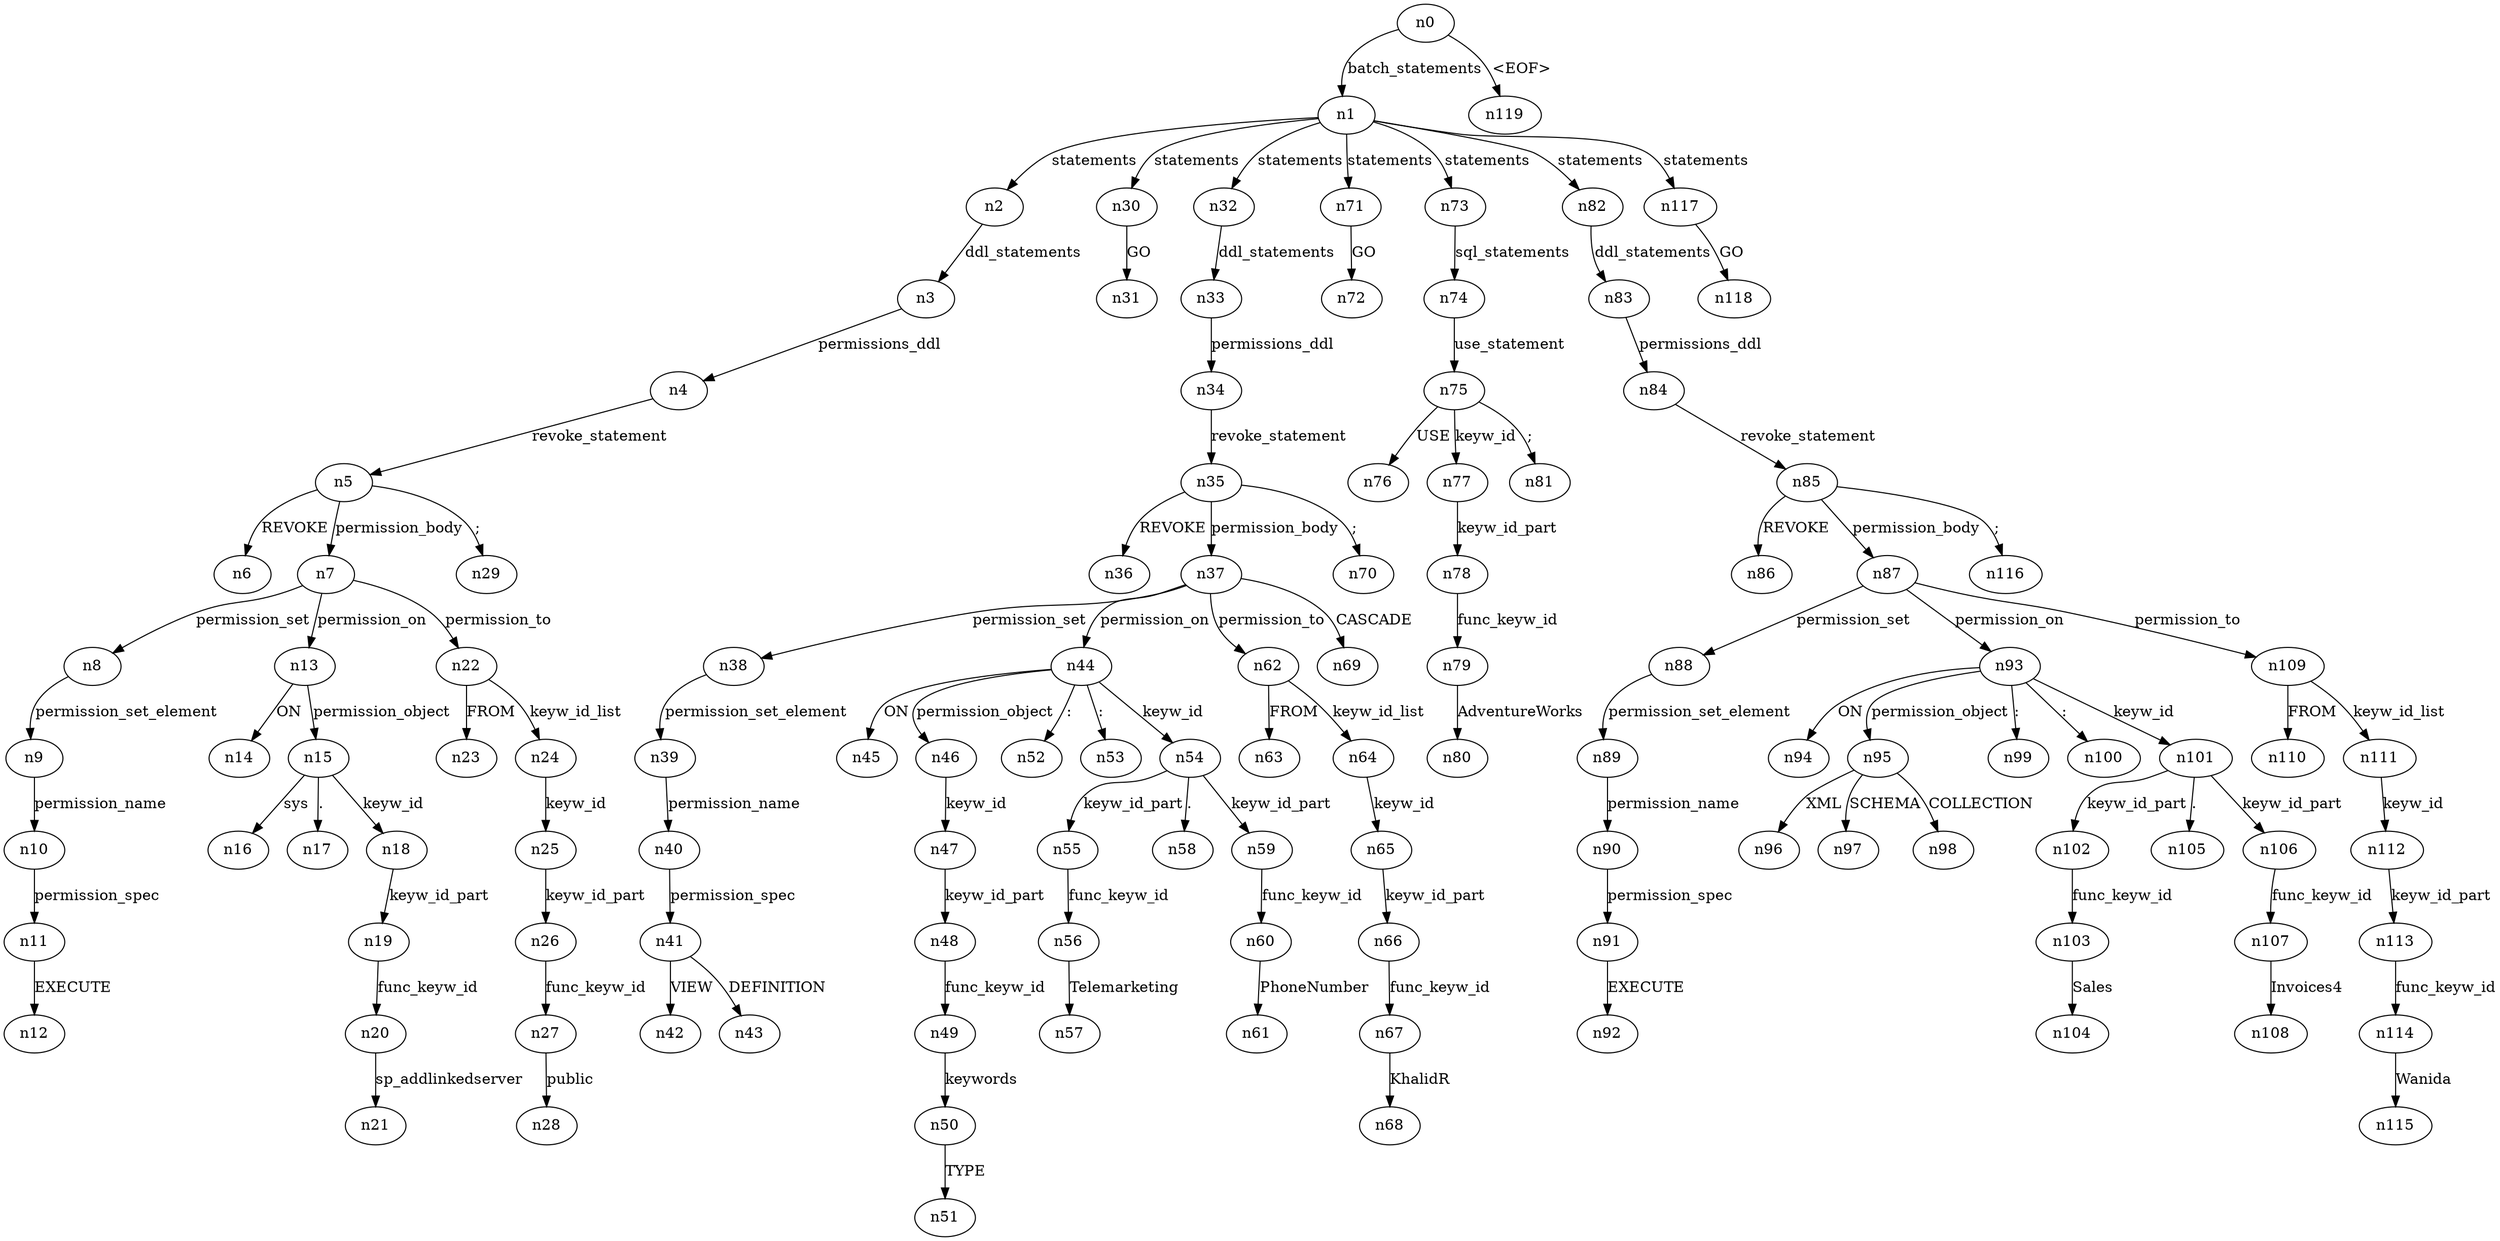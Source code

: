 digraph ParseTree {
  n0 -> n1 [label="batch_statements"];
  n1 -> n2 [label="statements"];
  n2 -> n3 [label="ddl_statements"];
  n3 -> n4 [label="permissions_ddl"];
  n4 -> n5 [label="revoke_statement"];
  n5 -> n6 [label="REVOKE"];
  n5 -> n7 [label="permission_body"];
  n7 -> n8 [label="permission_set"];
  n8 -> n9 [label="permission_set_element"];
  n9 -> n10 [label="permission_name"];
  n10 -> n11 [label="permission_spec"];
  n11 -> n12 [label="EXECUTE"];
  n7 -> n13 [label="permission_on"];
  n13 -> n14 [label="ON"];
  n13 -> n15 [label="permission_object"];
  n15 -> n16 [label="sys"];
  n15 -> n17 [label="."];
  n15 -> n18 [label="keyw_id"];
  n18 -> n19 [label="keyw_id_part"];
  n19 -> n20 [label="func_keyw_id"];
  n20 -> n21 [label="sp_addlinkedserver"];
  n7 -> n22 [label="permission_to"];
  n22 -> n23 [label="FROM"];
  n22 -> n24 [label="keyw_id_list"];
  n24 -> n25 [label="keyw_id"];
  n25 -> n26 [label="keyw_id_part"];
  n26 -> n27 [label="func_keyw_id"];
  n27 -> n28 [label="public"];
  n5 -> n29 [label=";"];
  n1 -> n30 [label="statements"];
  n30 -> n31 [label="GO"];
  n1 -> n32 [label="statements"];
  n32 -> n33 [label="ddl_statements"];
  n33 -> n34 [label="permissions_ddl"];
  n34 -> n35 [label="revoke_statement"];
  n35 -> n36 [label="REVOKE"];
  n35 -> n37 [label="permission_body"];
  n37 -> n38 [label="permission_set"];
  n38 -> n39 [label="permission_set_element"];
  n39 -> n40 [label="permission_name"];
  n40 -> n41 [label="permission_spec"];
  n41 -> n42 [label="VIEW"];
  n41 -> n43 [label="DEFINITION"];
  n37 -> n44 [label="permission_on"];
  n44 -> n45 [label="ON"];
  n44 -> n46 [label="permission_object"];
  n46 -> n47 [label="keyw_id"];
  n47 -> n48 [label="keyw_id_part"];
  n48 -> n49 [label="func_keyw_id"];
  n49 -> n50 [label="keywords"];
  n50 -> n51 [label="TYPE"];
  n44 -> n52 [label=":"];
  n44 -> n53 [label=":"];
  n44 -> n54 [label="keyw_id"];
  n54 -> n55 [label="keyw_id_part"];
  n55 -> n56 [label="func_keyw_id"];
  n56 -> n57 [label="Telemarketing"];
  n54 -> n58 [label="."];
  n54 -> n59 [label="keyw_id_part"];
  n59 -> n60 [label="func_keyw_id"];
  n60 -> n61 [label="PhoneNumber"];
  n37 -> n62 [label="permission_to"];
  n62 -> n63 [label="FROM"];
  n62 -> n64 [label="keyw_id_list"];
  n64 -> n65 [label="keyw_id"];
  n65 -> n66 [label="keyw_id_part"];
  n66 -> n67 [label="func_keyw_id"];
  n67 -> n68 [label="KhalidR"];
  n37 -> n69 [label="CASCADE"];
  n35 -> n70 [label=";"];
  n1 -> n71 [label="statements"];
  n71 -> n72 [label="GO"];
  n1 -> n73 [label="statements"];
  n73 -> n74 [label="sql_statements"];
  n74 -> n75 [label="use_statement"];
  n75 -> n76 [label="USE"];
  n75 -> n77 [label="keyw_id"];
  n77 -> n78 [label="keyw_id_part"];
  n78 -> n79 [label="func_keyw_id"];
  n79 -> n80 [label="AdventureWorks"];
  n75 -> n81 [label=";"];
  n1 -> n82 [label="statements"];
  n82 -> n83 [label="ddl_statements"];
  n83 -> n84 [label="permissions_ddl"];
  n84 -> n85 [label="revoke_statement"];
  n85 -> n86 [label="REVOKE"];
  n85 -> n87 [label="permission_body"];
  n87 -> n88 [label="permission_set"];
  n88 -> n89 [label="permission_set_element"];
  n89 -> n90 [label="permission_name"];
  n90 -> n91 [label="permission_spec"];
  n91 -> n92 [label="EXECUTE"];
  n87 -> n93 [label="permission_on"];
  n93 -> n94 [label="ON"];
  n93 -> n95 [label="permission_object"];
  n95 -> n96 [label="XML"];
  n95 -> n97 [label="SCHEMA"];
  n95 -> n98 [label="COLLECTION"];
  n93 -> n99 [label=":"];
  n93 -> n100 [label=":"];
  n93 -> n101 [label="keyw_id"];
  n101 -> n102 [label="keyw_id_part"];
  n102 -> n103 [label="func_keyw_id"];
  n103 -> n104 [label="Sales"];
  n101 -> n105 [label="."];
  n101 -> n106 [label="keyw_id_part"];
  n106 -> n107 [label="func_keyw_id"];
  n107 -> n108 [label="Invoices4"];
  n87 -> n109 [label="permission_to"];
  n109 -> n110 [label="FROM"];
  n109 -> n111 [label="keyw_id_list"];
  n111 -> n112 [label="keyw_id"];
  n112 -> n113 [label="keyw_id_part"];
  n113 -> n114 [label="func_keyw_id"];
  n114 -> n115 [label="Wanida"];
  n85 -> n116 [label=";"];
  n1 -> n117 [label="statements"];
  n117 -> n118 [label="GO"];
  n0 -> n119 [label="<EOF>"];
}